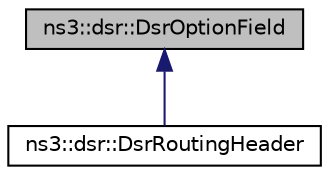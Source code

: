 digraph "ns3::dsr::DsrOptionField"
{
 // LATEX_PDF_SIZE
  edge [fontname="Helvetica",fontsize="10",labelfontname="Helvetica",labelfontsize="10"];
  node [fontname="Helvetica",fontsize="10",shape=record];
  Node1 [label="ns3::dsr::DsrOptionField",height=0.2,width=0.4,color="black", fillcolor="grey75", style="filled", fontcolor="black",tooltip="Option field for an DsrFsHeader Enables adding options to an DsrFsHeader."];
  Node1 -> Node2 [dir="back",color="midnightblue",fontsize="10",style="solid",fontname="Helvetica"];
  Node2 [label="ns3::dsr::DsrRoutingHeader",height=0.2,width=0.4,color="black", fillcolor="white", style="filled",URL="$classns3_1_1dsr_1_1_dsr_routing_header.html",tooltip="Header of Dsr Routing."];
}
